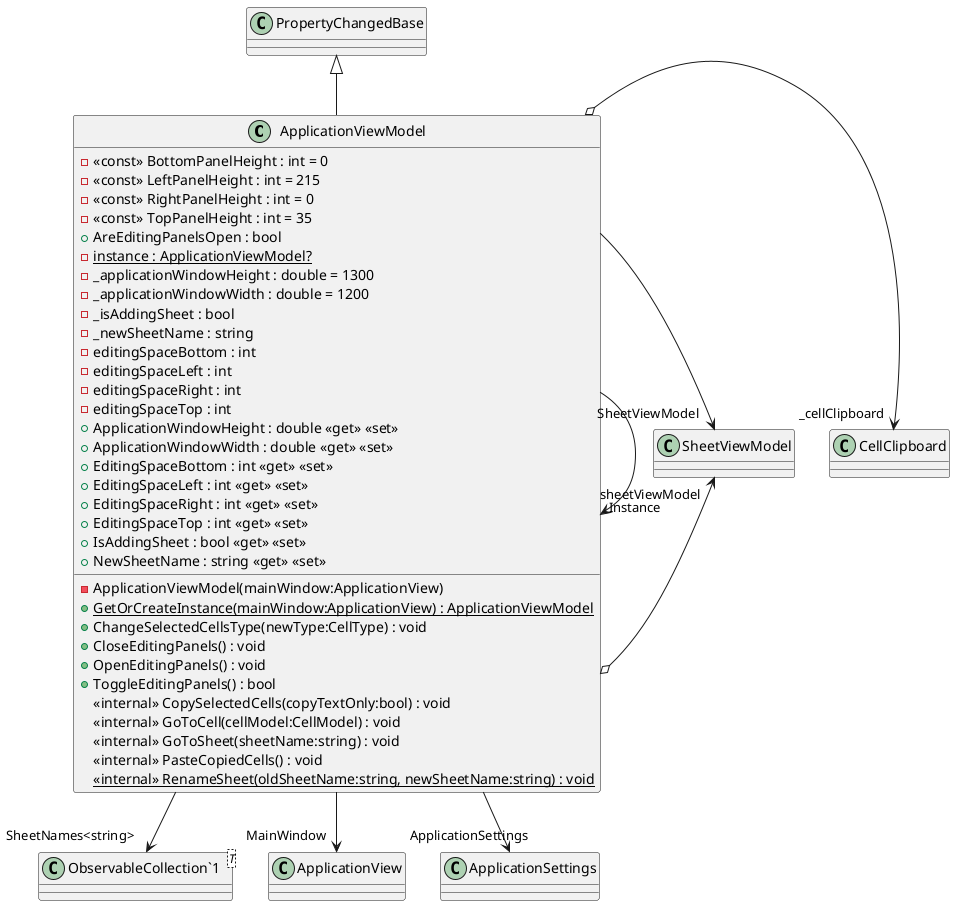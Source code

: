 @startuml
class ApplicationViewModel {
    - <<const>> BottomPanelHeight : int = 0
    - <<const>> LeftPanelHeight : int = 215
    - <<const>> RightPanelHeight : int = 0
    - <<const>> TopPanelHeight : int = 35
    + AreEditingPanelsOpen : bool
    - {static} instance : ApplicationViewModel?
    - _applicationWindowHeight : double = 1300
    - _applicationWindowWidth : double = 1200
    - _isAddingSheet : bool
    - _newSheetName : string
    - editingSpaceBottom : int
    - editingSpaceLeft : int
    - editingSpaceRight : int
    - editingSpaceTop : int
    - ApplicationViewModel(mainWindow:ApplicationView)
    + ApplicationWindowHeight : double <<get>> <<set>>
    + ApplicationWindowWidth : double <<get>> <<set>>
    + EditingSpaceBottom : int <<get>> <<set>>
    + EditingSpaceLeft : int <<get>> <<set>>
    + EditingSpaceRight : int <<get>> <<set>>
    + EditingSpaceTop : int <<get>> <<set>>
    + IsAddingSheet : bool <<get>> <<set>>
    + NewSheetName : string <<get>> <<set>>
    + {static} GetOrCreateInstance(mainWindow:ApplicationView) : ApplicationViewModel
    + ChangeSelectedCellsType(newType:CellType) : void
    + CloseEditingPanels() : void
    + OpenEditingPanels() : void
    + ToggleEditingPanels() : bool
    <<internal>> CopySelectedCells(copyTextOnly:bool) : void
    <<internal>> GoToCell(cellModel:CellModel) : void
    <<internal>> GoToSheet(sheetName:string) : void
    <<internal>> PasteCopiedCells() : void
    <<internal>> {static} RenameSheet(oldSheetName:string, newSheetName:string) : void
}
class "ObservableCollection`1"<T> {
}
PropertyChangedBase <|-- ApplicationViewModel
ApplicationViewModel --> "MainWindow" ApplicationView
ApplicationViewModel o-> "_cellClipboard" CellClipboard
ApplicationViewModel o-> "sheetViewModel" SheetViewModel
ApplicationViewModel --> "Instance" ApplicationViewModel
ApplicationViewModel --> "ApplicationSettings" ApplicationSettings
ApplicationViewModel --> "SheetNames<string>" "ObservableCollection`1"
ApplicationViewModel --> "SheetViewModel" SheetViewModel
@enduml
